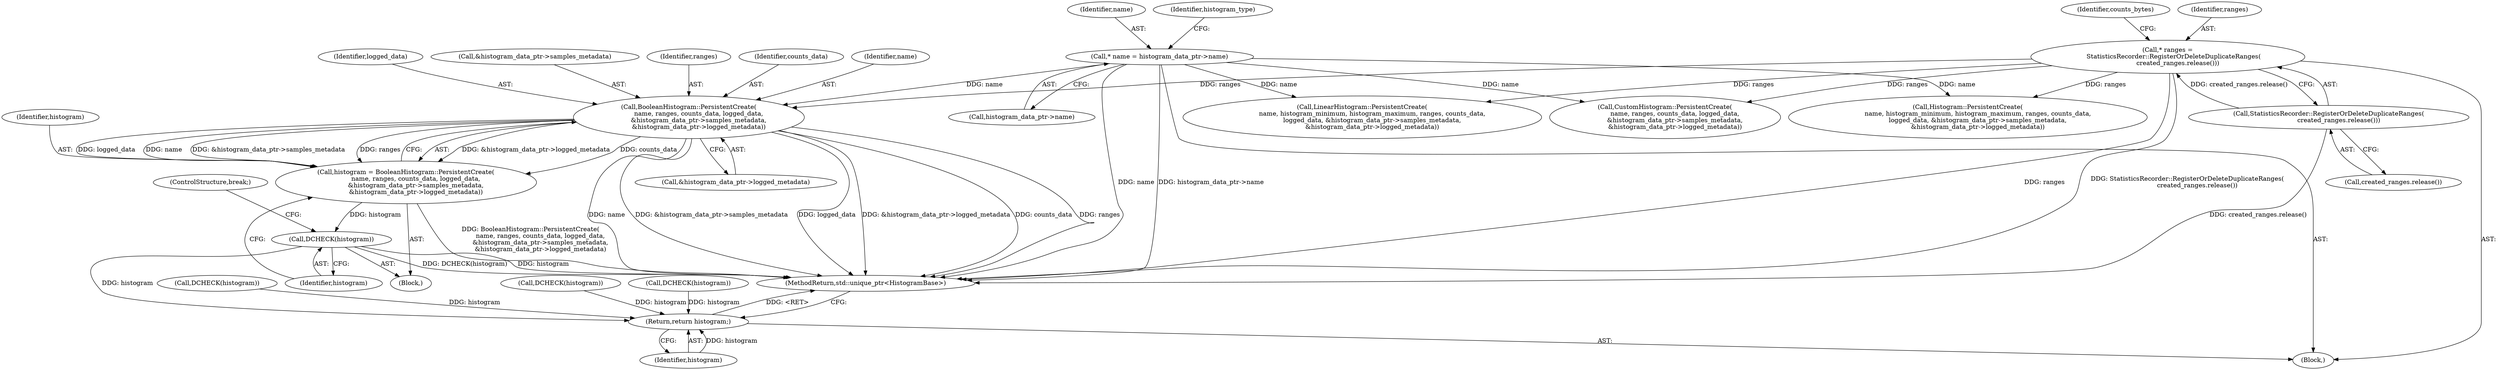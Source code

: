 digraph "0_Chrome_3f38b2253b19f9f9595f79fb92bfb5077e7b1959_1@pointer" {
"1000343" [label="(Call,BooleanHistogram::PersistentCreate(\n          name, ranges, counts_data, logged_data,\n          &histogram_data_ptr->samples_metadata,\n          &histogram_data_ptr->logged_metadata))"];
"1000289" [label="(Call,* name = histogram_data_ptr->name)"];
"1000252" [label="(Call,* ranges =\n      StatisticsRecorder::RegisterOrDeleteDuplicateRanges(\n          created_ranges.release()))"];
"1000254" [label="(Call,StatisticsRecorder::RegisterOrDeleteDuplicateRanges(\n          created_ranges.release()))"];
"1000341" [label="(Call,histogram = BooleanHistogram::PersistentCreate(\n          name, ranges, counts_data, logged_data,\n          &histogram_data_ptr->samples_metadata,\n          &histogram_data_ptr->logged_metadata))"];
"1000356" [label="(Call,DCHECK(histogram))"];
"1000388" [label="(Return,return histogram;)"];
"1000348" [label="(Call,&histogram_data_ptr->samples_metadata)"];
"1000388" [label="(Return,return histogram;)"];
"1000316" [label="(Call,DCHECK(histogram))"];
"1000345" [label="(Identifier,ranges)"];
"1000258" [label="(Identifier,counts_bytes)"];
"1000362" [label="(Call,CustomHistogram::PersistentCreate(\n          name, ranges, counts_data, logged_data,\n          &histogram_data_ptr->samples_metadata,\n          &histogram_data_ptr->logged_metadata))"];
"1000252" [label="(Call,* ranges =\n      StatisticsRecorder::RegisterOrDeleteDuplicateRanges(\n          created_ranges.release()))"];
"1000291" [label="(Call,histogram_data_ptr->name)"];
"1000297" [label="(Block,)"];
"1000301" [label="(Call,Histogram::PersistentCreate(\n          name, histogram_minimum, histogram_maximum, ranges, counts_data,\n          logged_data, &histogram_data_ptr->samples_metadata,\n          &histogram_data_ptr->logged_metadata))"];
"1000337" [label="(Call,DCHECK(histogram))"];
"1000290" [label="(Identifier,name)"];
"1000390" [label="(MethodReturn,std::unique_ptr<HistogramBase>)"];
"1000289" [label="(Call,* name = histogram_data_ptr->name)"];
"1000346" [label="(Identifier,counts_data)"];
"1000375" [label="(Call,DCHECK(histogram))"];
"1000341" [label="(Call,histogram = BooleanHistogram::PersistentCreate(\n          name, ranges, counts_data, logged_data,\n          &histogram_data_ptr->samples_metadata,\n          &histogram_data_ptr->logged_metadata))"];
"1000344" [label="(Identifier,name)"];
"1000255" [label="(Call,created_ranges.release())"];
"1000103" [label="(Block,)"];
"1000322" [label="(Call,LinearHistogram::PersistentCreate(\n          name, histogram_minimum, histogram_maximum, ranges, counts_data,\n          logged_data, &histogram_data_ptr->samples_metadata,\n          &histogram_data_ptr->logged_metadata))"];
"1000347" [label="(Identifier,logged_data)"];
"1000253" [label="(Identifier,ranges)"];
"1000358" [label="(ControlStructure,break;)"];
"1000343" [label="(Call,BooleanHistogram::PersistentCreate(\n          name, ranges, counts_data, logged_data,\n          &histogram_data_ptr->samples_metadata,\n          &histogram_data_ptr->logged_metadata))"];
"1000357" [label="(Identifier,histogram)"];
"1000356" [label="(Call,DCHECK(histogram))"];
"1000352" [label="(Call,&histogram_data_ptr->logged_metadata)"];
"1000389" [label="(Identifier,histogram)"];
"1000342" [label="(Identifier,histogram)"];
"1000296" [label="(Identifier,histogram_type)"];
"1000254" [label="(Call,StatisticsRecorder::RegisterOrDeleteDuplicateRanges(\n          created_ranges.release()))"];
"1000343" -> "1000341"  [label="AST: "];
"1000343" -> "1000352"  [label="CFG: "];
"1000344" -> "1000343"  [label="AST: "];
"1000345" -> "1000343"  [label="AST: "];
"1000346" -> "1000343"  [label="AST: "];
"1000347" -> "1000343"  [label="AST: "];
"1000348" -> "1000343"  [label="AST: "];
"1000352" -> "1000343"  [label="AST: "];
"1000341" -> "1000343"  [label="CFG: "];
"1000343" -> "1000390"  [label="DDG: name"];
"1000343" -> "1000390"  [label="DDG: &histogram_data_ptr->samples_metadata"];
"1000343" -> "1000390"  [label="DDG: logged_data"];
"1000343" -> "1000390"  [label="DDG: &histogram_data_ptr->logged_metadata"];
"1000343" -> "1000390"  [label="DDG: counts_data"];
"1000343" -> "1000390"  [label="DDG: ranges"];
"1000343" -> "1000341"  [label="DDG: &histogram_data_ptr->logged_metadata"];
"1000343" -> "1000341"  [label="DDG: counts_data"];
"1000343" -> "1000341"  [label="DDG: logged_data"];
"1000343" -> "1000341"  [label="DDG: name"];
"1000343" -> "1000341"  [label="DDG: &histogram_data_ptr->samples_metadata"];
"1000343" -> "1000341"  [label="DDG: ranges"];
"1000289" -> "1000343"  [label="DDG: name"];
"1000252" -> "1000343"  [label="DDG: ranges"];
"1000289" -> "1000103"  [label="AST: "];
"1000289" -> "1000291"  [label="CFG: "];
"1000290" -> "1000289"  [label="AST: "];
"1000291" -> "1000289"  [label="AST: "];
"1000296" -> "1000289"  [label="CFG: "];
"1000289" -> "1000390"  [label="DDG: histogram_data_ptr->name"];
"1000289" -> "1000390"  [label="DDG: name"];
"1000289" -> "1000301"  [label="DDG: name"];
"1000289" -> "1000322"  [label="DDG: name"];
"1000289" -> "1000362"  [label="DDG: name"];
"1000252" -> "1000103"  [label="AST: "];
"1000252" -> "1000254"  [label="CFG: "];
"1000253" -> "1000252"  [label="AST: "];
"1000254" -> "1000252"  [label="AST: "];
"1000258" -> "1000252"  [label="CFG: "];
"1000252" -> "1000390"  [label="DDG: ranges"];
"1000252" -> "1000390"  [label="DDG: StatisticsRecorder::RegisterOrDeleteDuplicateRanges(\n          created_ranges.release())"];
"1000254" -> "1000252"  [label="DDG: created_ranges.release()"];
"1000252" -> "1000301"  [label="DDG: ranges"];
"1000252" -> "1000322"  [label="DDG: ranges"];
"1000252" -> "1000362"  [label="DDG: ranges"];
"1000254" -> "1000255"  [label="CFG: "];
"1000255" -> "1000254"  [label="AST: "];
"1000254" -> "1000390"  [label="DDG: created_ranges.release()"];
"1000341" -> "1000297"  [label="AST: "];
"1000342" -> "1000341"  [label="AST: "];
"1000357" -> "1000341"  [label="CFG: "];
"1000341" -> "1000390"  [label="DDG: BooleanHistogram::PersistentCreate(\n          name, ranges, counts_data, logged_data,\n          &histogram_data_ptr->samples_metadata,\n          &histogram_data_ptr->logged_metadata)"];
"1000341" -> "1000356"  [label="DDG: histogram"];
"1000356" -> "1000297"  [label="AST: "];
"1000356" -> "1000357"  [label="CFG: "];
"1000357" -> "1000356"  [label="AST: "];
"1000358" -> "1000356"  [label="CFG: "];
"1000356" -> "1000390"  [label="DDG: DCHECK(histogram)"];
"1000356" -> "1000390"  [label="DDG: histogram"];
"1000356" -> "1000388"  [label="DDG: histogram"];
"1000388" -> "1000103"  [label="AST: "];
"1000388" -> "1000389"  [label="CFG: "];
"1000389" -> "1000388"  [label="AST: "];
"1000390" -> "1000388"  [label="CFG: "];
"1000388" -> "1000390"  [label="DDG: <RET>"];
"1000389" -> "1000388"  [label="DDG: histogram"];
"1000375" -> "1000388"  [label="DDG: histogram"];
"1000337" -> "1000388"  [label="DDG: histogram"];
"1000316" -> "1000388"  [label="DDG: histogram"];
}

